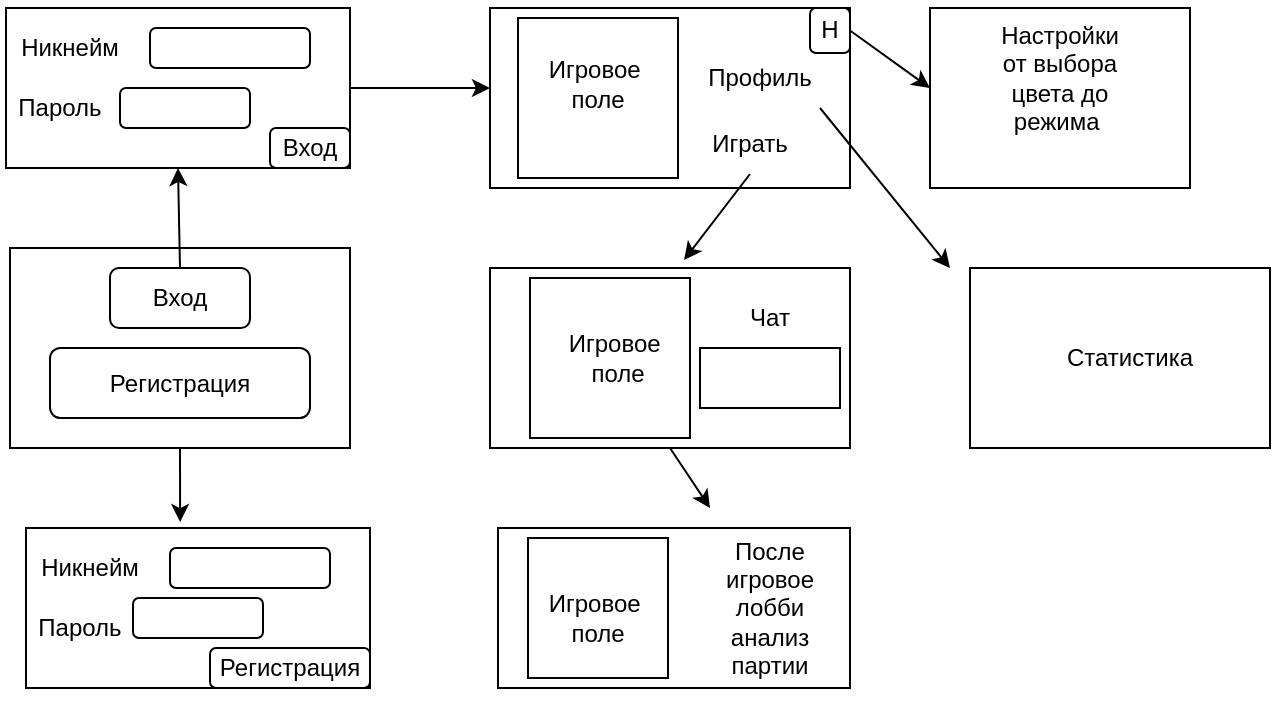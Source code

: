 <mxfile version="20.7.4" type="device"><diagram id="OMUVNRaCy0USpqkBuFVC" name="Страница 1"><mxGraphModel dx="880" dy="484" grid="1" gridSize="10" guides="1" tooltips="1" connect="1" arrows="1" fold="1" page="1" pageScale="1" pageWidth="827" pageHeight="1169" math="0" shadow="0"><root><mxCell id="0"/><mxCell id="1" parent="0"/><mxCell id="MnbUdga2qah3QzWt5XF4-1" value="" style="rounded=0;whiteSpace=wrap;html=1;" parent="1" vertex="1"><mxGeometry x="120" y="190" width="170" height="100" as="geometry"/></mxCell><mxCell id="MnbUdga2qah3QzWt5XF4-2" value="" style="rounded=1;whiteSpace=wrap;html=1;" parent="1" vertex="1"><mxGeometry x="170" y="200" width="70" height="30" as="geometry"/></mxCell><mxCell id="MnbUdga2qah3QzWt5XF4-3" value="" style="rounded=1;whiteSpace=wrap;html=1;" parent="1" vertex="1"><mxGeometry x="140" y="240" width="130" height="35" as="geometry"/></mxCell><mxCell id="MnbUdga2qah3QzWt5XF4-4" value="Вход" style="text;html=1;strokeColor=none;fillColor=none;align=center;verticalAlign=middle;whiteSpace=wrap;rounded=0;" parent="1" vertex="1"><mxGeometry x="175" y="200" width="60" height="30" as="geometry"/></mxCell><mxCell id="MnbUdga2qah3QzWt5XF4-6" value="Регистрация" style="text;html=1;strokeColor=none;fillColor=none;align=center;verticalAlign=middle;whiteSpace=wrap;rounded=0;" parent="1" vertex="1"><mxGeometry x="170" y="242.5" width="70" height="30" as="geometry"/></mxCell><mxCell id="k4Zjr4EUBVubdZIOEvqc-1" value="" style="rounded=0;whiteSpace=wrap;html=1;" parent="1" vertex="1"><mxGeometry x="118" y="70" width="172" height="80" as="geometry"/></mxCell><mxCell id="k4Zjr4EUBVubdZIOEvqc-2" value="Никнейм" style="text;html=1;strokeColor=none;fillColor=none;align=center;verticalAlign=middle;whiteSpace=wrap;rounded=0;" parent="1" vertex="1"><mxGeometry x="125" y="80" width="50" height="20" as="geometry"/></mxCell><mxCell id="k4Zjr4EUBVubdZIOEvqc-5" value="Пароль" style="text;html=1;strokeColor=none;fillColor=none;align=center;verticalAlign=middle;whiteSpace=wrap;rounded=0;" parent="1" vertex="1"><mxGeometry x="115" y="105" width="60" height="30" as="geometry"/></mxCell><mxCell id="k4Zjr4EUBVubdZIOEvqc-6" value="" style="rounded=1;whiteSpace=wrap;html=1;" parent="1" vertex="1"><mxGeometry x="190" y="80" width="80" height="20" as="geometry"/></mxCell><mxCell id="k4Zjr4EUBVubdZIOEvqc-7" value="" style="rounded=1;whiteSpace=wrap;html=1;" parent="1" vertex="1"><mxGeometry x="175" y="110" width="65" height="20" as="geometry"/></mxCell><mxCell id="k4Zjr4EUBVubdZIOEvqc-9" value="" style="rounded=1;whiteSpace=wrap;html=1;" parent="1" vertex="1"><mxGeometry x="250" y="130" width="40" height="20" as="geometry"/></mxCell><mxCell id="k4Zjr4EUBVubdZIOEvqc-8" value="Вход" style="text;html=1;strokeColor=none;fillColor=none;align=center;verticalAlign=middle;whiteSpace=wrap;rounded=0;" parent="1" vertex="1"><mxGeometry x="240" y="125" width="60" height="30" as="geometry"/></mxCell><mxCell id="k4Zjr4EUBVubdZIOEvqc-12" value="" style="rounded=0;whiteSpace=wrap;html=1;" parent="1" vertex="1"><mxGeometry x="128" y="330" width="172" height="80" as="geometry"/></mxCell><mxCell id="k4Zjr4EUBVubdZIOEvqc-13" value="Никнейм" style="text;html=1;strokeColor=none;fillColor=none;align=center;verticalAlign=middle;whiteSpace=wrap;rounded=0;" parent="1" vertex="1"><mxGeometry x="135" y="340" width="50" height="20" as="geometry"/></mxCell><mxCell id="k4Zjr4EUBVubdZIOEvqc-14" value="Пароль" style="text;html=1;strokeColor=none;fillColor=none;align=center;verticalAlign=middle;whiteSpace=wrap;rounded=0;" parent="1" vertex="1"><mxGeometry x="125" y="365" width="60" height="30" as="geometry"/></mxCell><mxCell id="k4Zjr4EUBVubdZIOEvqc-15" value="" style="rounded=1;whiteSpace=wrap;html=1;" parent="1" vertex="1"><mxGeometry x="200" y="340" width="80" height="20" as="geometry"/></mxCell><mxCell id="k4Zjr4EUBVubdZIOEvqc-16" value="" style="rounded=1;whiteSpace=wrap;html=1;" parent="1" vertex="1"><mxGeometry x="181.5" y="365" width="65" height="20" as="geometry"/></mxCell><mxCell id="k4Zjr4EUBVubdZIOEvqc-17" value="" style="rounded=1;whiteSpace=wrap;html=1;" parent="1" vertex="1"><mxGeometry x="220" y="390" width="80" height="20" as="geometry"/></mxCell><mxCell id="k4Zjr4EUBVubdZIOEvqc-18" value="Регистрация" style="text;html=1;strokeColor=none;fillColor=none;align=center;verticalAlign=middle;whiteSpace=wrap;rounded=0;" parent="1" vertex="1"><mxGeometry x="210" y="385" width="100" height="30" as="geometry"/></mxCell><mxCell id="k4Zjr4EUBVubdZIOEvqc-19" value="" style="endArrow=classic;html=1;rounded=0;exitX=0.5;exitY=1;exitDx=0;exitDy=0;entryX=0.448;entryY=-0.037;entryDx=0;entryDy=0;entryPerimeter=0;" parent="1" source="MnbUdga2qah3QzWt5XF4-1" target="k4Zjr4EUBVubdZIOEvqc-12" edge="1"><mxGeometry width="50" height="50" relative="1" as="geometry"><mxPoint x="340" y="330" as="sourcePoint"/><mxPoint x="390" y="280" as="targetPoint"/></mxGeometry></mxCell><mxCell id="k4Zjr4EUBVubdZIOEvqc-20" value="" style="endArrow=classic;html=1;rounded=0;entryX=0.5;entryY=1;entryDx=0;entryDy=0;exitX=0.5;exitY=0;exitDx=0;exitDy=0;" parent="1" source="MnbUdga2qah3QzWt5XF4-4" target="k4Zjr4EUBVubdZIOEvqc-1" edge="1"><mxGeometry width="50" height="50" relative="1" as="geometry"><mxPoint x="200" y="240" as="sourcePoint"/><mxPoint x="250" y="190" as="targetPoint"/></mxGeometry></mxCell><mxCell id="k4Zjr4EUBVubdZIOEvqc-21" value="" style="rounded=0;whiteSpace=wrap;html=1;" parent="1" vertex="1"><mxGeometry x="360" y="70" width="180" height="90" as="geometry"/></mxCell><mxCell id="k4Zjr4EUBVubdZIOEvqc-22" value="" style="endArrow=classic;html=1;rounded=0;exitX=1;exitY=0.5;exitDx=0;exitDy=0;" parent="1" source="k4Zjr4EUBVubdZIOEvqc-1" edge="1"><mxGeometry width="50" height="50" relative="1" as="geometry"><mxPoint x="300" y="140" as="sourcePoint"/><mxPoint x="360" y="110" as="targetPoint"/></mxGeometry></mxCell><mxCell id="VKiEA1KLaYF5SF9EttHp-2" value="" style="rounded=1;whiteSpace=wrap;html=1;" vertex="1" parent="1"><mxGeometry x="520" y="70" width="20" height="22.5" as="geometry"/></mxCell><mxCell id="VKiEA1KLaYF5SF9EttHp-3" value="Н" style="text;html=1;strokeColor=none;fillColor=none;align=center;verticalAlign=middle;whiteSpace=wrap;rounded=0;" vertex="1" parent="1"><mxGeometry x="520" y="66.25" width="20" height="30" as="geometry"/></mxCell><mxCell id="VKiEA1KLaYF5SF9EttHp-4" value="" style="whiteSpace=wrap;html=1;aspect=fixed;" vertex="1" parent="1"><mxGeometry x="374" y="75" width="80" height="80" as="geometry"/></mxCell><mxCell id="VKiEA1KLaYF5SF9EttHp-6" value="Игровое&amp;nbsp;&lt;br&gt;поле" style="text;html=1;strokeColor=none;fillColor=none;align=center;verticalAlign=middle;whiteSpace=wrap;rounded=0;" vertex="1" parent="1"><mxGeometry x="384" y="93" width="60" height="30" as="geometry"/></mxCell><mxCell id="VKiEA1KLaYF5SF9EttHp-7" value="Профиль" style="text;html=1;strokeColor=none;fillColor=none;align=center;verticalAlign=middle;whiteSpace=wrap;rounded=0;" vertex="1" parent="1"><mxGeometry x="465" y="90" width="60" height="30" as="geometry"/></mxCell><mxCell id="VKiEA1KLaYF5SF9EttHp-8" value="" style="endArrow=classic;html=1;rounded=0;exitX=1;exitY=0.5;exitDx=0;exitDy=0;" edge="1" parent="1" source="VKiEA1KLaYF5SF9EttHp-3"><mxGeometry width="50" height="50" relative="1" as="geometry"><mxPoint x="570" y="130" as="sourcePoint"/><mxPoint x="580" y="110" as="targetPoint"/></mxGeometry></mxCell><mxCell id="VKiEA1KLaYF5SF9EttHp-9" value="" style="rounded=0;whiteSpace=wrap;html=1;" vertex="1" parent="1"><mxGeometry x="580" y="70" width="130" height="90" as="geometry"/></mxCell><mxCell id="VKiEA1KLaYF5SF9EttHp-10" value="Настройки&lt;br&gt;от выбора цвета до режима&amp;nbsp;" style="text;html=1;strokeColor=none;fillColor=none;align=center;verticalAlign=middle;whiteSpace=wrap;rounded=0;" vertex="1" parent="1"><mxGeometry x="615" y="90" width="60" height="30" as="geometry"/></mxCell><mxCell id="VKiEA1KLaYF5SF9EttHp-11" value="" style="rounded=0;whiteSpace=wrap;html=1;" vertex="1" parent="1"><mxGeometry x="360" y="200" width="180" height="90" as="geometry"/></mxCell><mxCell id="VKiEA1KLaYF5SF9EttHp-12" value="" style="whiteSpace=wrap;html=1;aspect=fixed;" vertex="1" parent="1"><mxGeometry x="380" y="205" width="80" height="80" as="geometry"/></mxCell><mxCell id="VKiEA1KLaYF5SF9EttHp-13" value="Игровое&amp;nbsp;&lt;br&gt;поле" style="text;html=1;strokeColor=none;fillColor=none;align=center;verticalAlign=middle;whiteSpace=wrap;rounded=0;" vertex="1" parent="1"><mxGeometry x="394" y="230" width="60" height="30" as="geometry"/></mxCell><mxCell id="VKiEA1KLaYF5SF9EttHp-14" value="Чат" style="text;html=1;strokeColor=none;fillColor=none;align=center;verticalAlign=middle;whiteSpace=wrap;rounded=0;" vertex="1" parent="1"><mxGeometry x="470" y="210" width="60" height="30" as="geometry"/></mxCell><mxCell id="VKiEA1KLaYF5SF9EttHp-15" value="" style="rounded=0;whiteSpace=wrap;html=1;" vertex="1" parent="1"><mxGeometry x="465" y="240" width="70" height="30" as="geometry"/></mxCell><mxCell id="VKiEA1KLaYF5SF9EttHp-16" value="" style="endArrow=classic;html=1;rounded=0;exitX=0.5;exitY=1;exitDx=0;exitDy=0;entryX=0.539;entryY=-0.044;entryDx=0;entryDy=0;entryPerimeter=0;" edge="1" parent="1" source="VKiEA1KLaYF5SF9EttHp-25" target="VKiEA1KLaYF5SF9EttHp-11"><mxGeometry width="50" height="50" relative="1" as="geometry"><mxPoint x="440" y="210" as="sourcePoint"/><mxPoint x="490" y="160" as="targetPoint"/></mxGeometry></mxCell><mxCell id="VKiEA1KLaYF5SF9EttHp-17" value="" style="rounded=0;whiteSpace=wrap;html=1;" vertex="1" parent="1"><mxGeometry x="364" y="330" width="176" height="80" as="geometry"/></mxCell><mxCell id="VKiEA1KLaYF5SF9EttHp-18" value="" style="endArrow=classic;html=1;rounded=0;exitX=1;exitY=1;exitDx=0;exitDy=0;" edge="1" parent="1" source="VKiEA1KLaYF5SF9EttHp-7"><mxGeometry width="50" height="50" relative="1" as="geometry"><mxPoint x="580" y="260" as="sourcePoint"/><mxPoint x="590" y="200" as="targetPoint"/></mxGeometry></mxCell><mxCell id="VKiEA1KLaYF5SF9EttHp-19" value="" style="rounded=0;whiteSpace=wrap;html=1;" vertex="1" parent="1"><mxGeometry x="600" y="200" width="150" height="90" as="geometry"/></mxCell><mxCell id="VKiEA1KLaYF5SF9EttHp-20" value="Статистика" style="text;html=1;strokeColor=none;fillColor=none;align=center;verticalAlign=middle;whiteSpace=wrap;rounded=0;" vertex="1" parent="1"><mxGeometry x="650" y="230" width="60" height="30" as="geometry"/></mxCell><mxCell id="VKiEA1KLaYF5SF9EttHp-21" value="" style="endArrow=classic;html=1;rounded=0;exitX=0.5;exitY=1;exitDx=0;exitDy=0;" edge="1" parent="1" source="VKiEA1KLaYF5SF9EttHp-11"><mxGeometry width="50" height="50" relative="1" as="geometry"><mxPoint x="440" y="330" as="sourcePoint"/><mxPoint x="470" y="320" as="targetPoint"/></mxGeometry></mxCell><mxCell id="VKiEA1KLaYF5SF9EttHp-22" value="После игровое лобби анализ партии" style="text;html=1;strokeColor=none;fillColor=none;align=center;verticalAlign=middle;whiteSpace=wrap;rounded=0;" vertex="1" parent="1"><mxGeometry x="470" y="355" width="60" height="30" as="geometry"/></mxCell><mxCell id="VKiEA1KLaYF5SF9EttHp-23" value="" style="whiteSpace=wrap;html=1;aspect=fixed;" vertex="1" parent="1"><mxGeometry x="379" y="335" width="70" height="70" as="geometry"/></mxCell><mxCell id="VKiEA1KLaYF5SF9EttHp-24" value="Игровое&amp;nbsp;&lt;br&gt;поле" style="text;html=1;strokeColor=none;fillColor=none;align=center;verticalAlign=middle;whiteSpace=wrap;rounded=0;" vertex="1" parent="1"><mxGeometry x="384" y="360" width="60" height="30" as="geometry"/></mxCell><mxCell id="VKiEA1KLaYF5SF9EttHp-25" value="Играть" style="text;html=1;strokeColor=none;fillColor=none;align=center;verticalAlign=middle;whiteSpace=wrap;rounded=0;" vertex="1" parent="1"><mxGeometry x="460" y="123" width="60" height="30" as="geometry"/></mxCell></root></mxGraphModel></diagram></mxfile>
